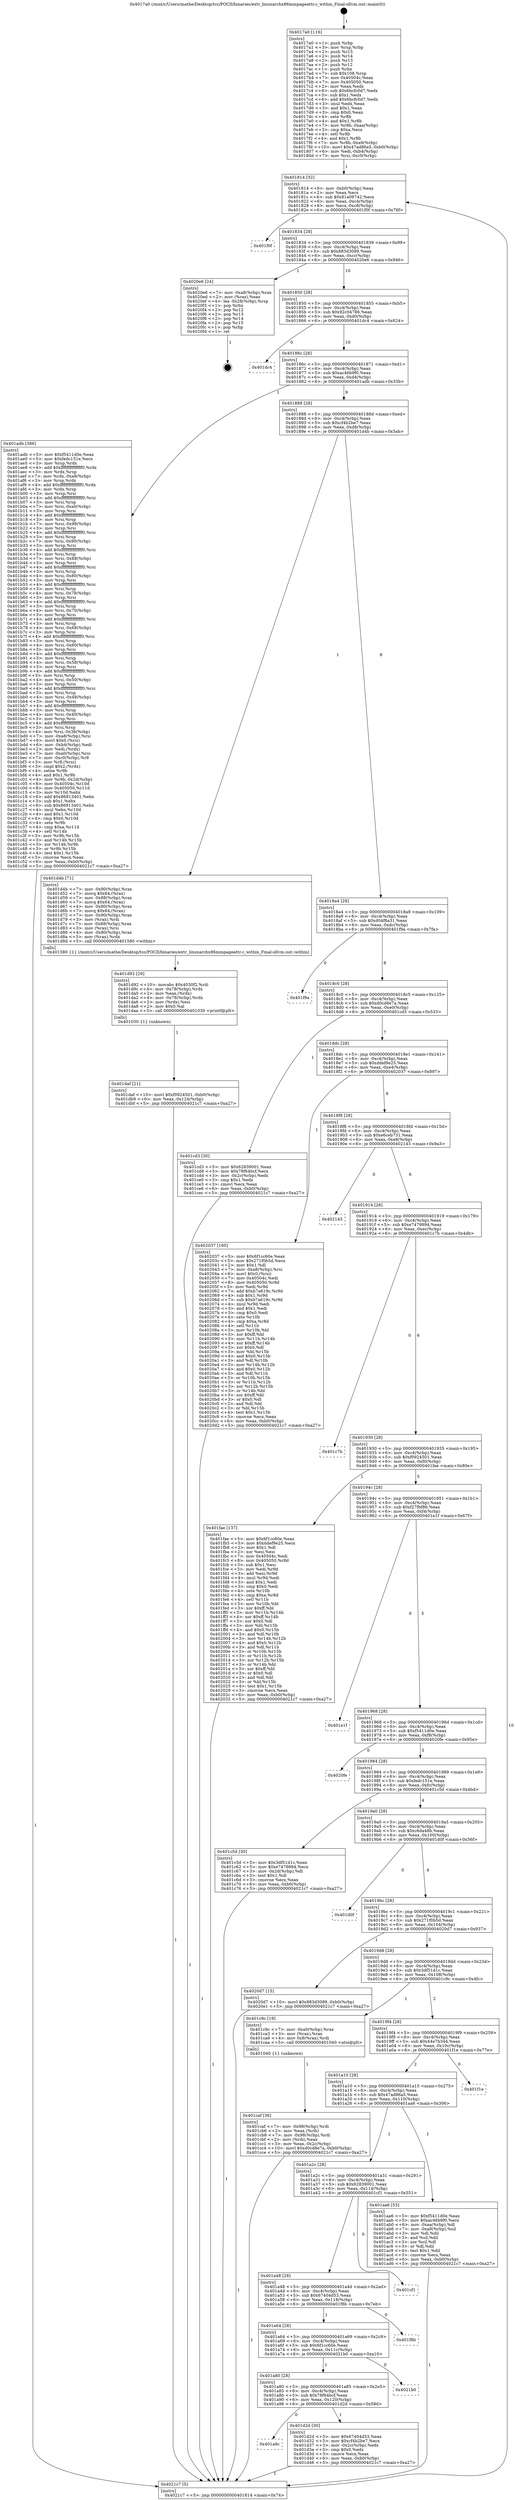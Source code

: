 digraph "0x4017a0" {
  label = "0x4017a0 (/mnt/c/Users/mathe/Desktop/tcc/POCII/binaries/extr_linuxarchx86mmpageattr.c_within_Final-ollvm.out::main(0))"
  labelloc = "t"
  node[shape=record]

  Entry [label="",width=0.3,height=0.3,shape=circle,fillcolor=black,style=filled]
  "0x401814" [label="{
     0x401814 [32]\l
     | [instrs]\l
     &nbsp;&nbsp;0x401814 \<+6\>: mov -0xb0(%rbp),%eax\l
     &nbsp;&nbsp;0x40181a \<+2\>: mov %eax,%ecx\l
     &nbsp;&nbsp;0x40181c \<+6\>: sub $0x81a09742,%ecx\l
     &nbsp;&nbsp;0x401822 \<+6\>: mov %eax,-0xc4(%rbp)\l
     &nbsp;&nbsp;0x401828 \<+6\>: mov %ecx,-0xc8(%rbp)\l
     &nbsp;&nbsp;0x40182e \<+6\>: je 0000000000401f0f \<main+0x76f\>\l
  }"]
  "0x401f0f" [label="{
     0x401f0f\l
  }", style=dashed]
  "0x401834" [label="{
     0x401834 [28]\l
     | [instrs]\l
     &nbsp;&nbsp;0x401834 \<+5\>: jmp 0000000000401839 \<main+0x99\>\l
     &nbsp;&nbsp;0x401839 \<+6\>: mov -0xc4(%rbp),%eax\l
     &nbsp;&nbsp;0x40183f \<+5\>: sub $0x883d3089,%eax\l
     &nbsp;&nbsp;0x401844 \<+6\>: mov %eax,-0xcc(%rbp)\l
     &nbsp;&nbsp;0x40184a \<+6\>: je 00000000004020e6 \<main+0x946\>\l
  }"]
  Exit [label="",width=0.3,height=0.3,shape=circle,fillcolor=black,style=filled,peripheries=2]
  "0x4020e6" [label="{
     0x4020e6 [24]\l
     | [instrs]\l
     &nbsp;&nbsp;0x4020e6 \<+7\>: mov -0xa8(%rbp),%rax\l
     &nbsp;&nbsp;0x4020ed \<+2\>: mov (%rax),%eax\l
     &nbsp;&nbsp;0x4020ef \<+4\>: lea -0x28(%rbp),%rsp\l
     &nbsp;&nbsp;0x4020f3 \<+1\>: pop %rbx\l
     &nbsp;&nbsp;0x4020f4 \<+2\>: pop %r12\l
     &nbsp;&nbsp;0x4020f6 \<+2\>: pop %r13\l
     &nbsp;&nbsp;0x4020f8 \<+2\>: pop %r14\l
     &nbsp;&nbsp;0x4020fa \<+2\>: pop %r15\l
     &nbsp;&nbsp;0x4020fc \<+1\>: pop %rbp\l
     &nbsp;&nbsp;0x4020fd \<+1\>: ret\l
  }"]
  "0x401850" [label="{
     0x401850 [28]\l
     | [instrs]\l
     &nbsp;&nbsp;0x401850 \<+5\>: jmp 0000000000401855 \<main+0xb5\>\l
     &nbsp;&nbsp;0x401855 \<+6\>: mov -0xc4(%rbp),%eax\l
     &nbsp;&nbsp;0x40185b \<+5\>: sub $0x92c04786,%eax\l
     &nbsp;&nbsp;0x401860 \<+6\>: mov %eax,-0xd0(%rbp)\l
     &nbsp;&nbsp;0x401866 \<+6\>: je 0000000000401dc4 \<main+0x624\>\l
  }"]
  "0x401daf" [label="{
     0x401daf [21]\l
     | [instrs]\l
     &nbsp;&nbsp;0x401daf \<+10\>: movl $0xf0924501,-0xb0(%rbp)\l
     &nbsp;&nbsp;0x401db9 \<+6\>: mov %eax,-0x124(%rbp)\l
     &nbsp;&nbsp;0x401dbf \<+5\>: jmp 00000000004021c7 \<main+0xa27\>\l
  }"]
  "0x401dc4" [label="{
     0x401dc4\l
  }", style=dashed]
  "0x40186c" [label="{
     0x40186c [28]\l
     | [instrs]\l
     &nbsp;&nbsp;0x40186c \<+5\>: jmp 0000000000401871 \<main+0xd1\>\l
     &nbsp;&nbsp;0x401871 \<+6\>: mov -0xc4(%rbp),%eax\l
     &nbsp;&nbsp;0x401877 \<+5\>: sub $0xac46b9f0,%eax\l
     &nbsp;&nbsp;0x40187c \<+6\>: mov %eax,-0xd4(%rbp)\l
     &nbsp;&nbsp;0x401882 \<+6\>: je 0000000000401adb \<main+0x33b\>\l
  }"]
  "0x401d92" [label="{
     0x401d92 [29]\l
     | [instrs]\l
     &nbsp;&nbsp;0x401d92 \<+10\>: movabs $0x4030f2,%rdi\l
     &nbsp;&nbsp;0x401d9c \<+4\>: mov -0x78(%rbp),%rdx\l
     &nbsp;&nbsp;0x401da0 \<+2\>: mov %eax,(%rdx)\l
     &nbsp;&nbsp;0x401da2 \<+4\>: mov -0x78(%rbp),%rdx\l
     &nbsp;&nbsp;0x401da6 \<+2\>: mov (%rdx),%esi\l
     &nbsp;&nbsp;0x401da8 \<+2\>: mov $0x0,%al\l
     &nbsp;&nbsp;0x401daa \<+5\>: call 0000000000401030 \<printf@plt\>\l
     | [calls]\l
     &nbsp;&nbsp;0x401030 \{1\} (unknown)\l
  }"]
  "0x401adb" [label="{
     0x401adb [386]\l
     | [instrs]\l
     &nbsp;&nbsp;0x401adb \<+5\>: mov $0xf5411d0e,%eax\l
     &nbsp;&nbsp;0x401ae0 \<+5\>: mov $0xfedc151e,%ecx\l
     &nbsp;&nbsp;0x401ae5 \<+3\>: mov %rsp,%rdx\l
     &nbsp;&nbsp;0x401ae8 \<+4\>: add $0xfffffffffffffff0,%rdx\l
     &nbsp;&nbsp;0x401aec \<+3\>: mov %rdx,%rsp\l
     &nbsp;&nbsp;0x401aef \<+7\>: mov %rdx,-0xa8(%rbp)\l
     &nbsp;&nbsp;0x401af6 \<+3\>: mov %rsp,%rdx\l
     &nbsp;&nbsp;0x401af9 \<+4\>: add $0xfffffffffffffff0,%rdx\l
     &nbsp;&nbsp;0x401afd \<+3\>: mov %rdx,%rsp\l
     &nbsp;&nbsp;0x401b00 \<+3\>: mov %rsp,%rsi\l
     &nbsp;&nbsp;0x401b03 \<+4\>: add $0xfffffffffffffff0,%rsi\l
     &nbsp;&nbsp;0x401b07 \<+3\>: mov %rsi,%rsp\l
     &nbsp;&nbsp;0x401b0a \<+7\>: mov %rsi,-0xa0(%rbp)\l
     &nbsp;&nbsp;0x401b11 \<+3\>: mov %rsp,%rsi\l
     &nbsp;&nbsp;0x401b14 \<+4\>: add $0xfffffffffffffff0,%rsi\l
     &nbsp;&nbsp;0x401b18 \<+3\>: mov %rsi,%rsp\l
     &nbsp;&nbsp;0x401b1b \<+7\>: mov %rsi,-0x98(%rbp)\l
     &nbsp;&nbsp;0x401b22 \<+3\>: mov %rsp,%rsi\l
     &nbsp;&nbsp;0x401b25 \<+4\>: add $0xfffffffffffffff0,%rsi\l
     &nbsp;&nbsp;0x401b29 \<+3\>: mov %rsi,%rsp\l
     &nbsp;&nbsp;0x401b2c \<+7\>: mov %rsi,-0x90(%rbp)\l
     &nbsp;&nbsp;0x401b33 \<+3\>: mov %rsp,%rsi\l
     &nbsp;&nbsp;0x401b36 \<+4\>: add $0xfffffffffffffff0,%rsi\l
     &nbsp;&nbsp;0x401b3a \<+3\>: mov %rsi,%rsp\l
     &nbsp;&nbsp;0x401b3d \<+7\>: mov %rsi,-0x88(%rbp)\l
     &nbsp;&nbsp;0x401b44 \<+3\>: mov %rsp,%rsi\l
     &nbsp;&nbsp;0x401b47 \<+4\>: add $0xfffffffffffffff0,%rsi\l
     &nbsp;&nbsp;0x401b4b \<+3\>: mov %rsi,%rsp\l
     &nbsp;&nbsp;0x401b4e \<+4\>: mov %rsi,-0x80(%rbp)\l
     &nbsp;&nbsp;0x401b52 \<+3\>: mov %rsp,%rsi\l
     &nbsp;&nbsp;0x401b55 \<+4\>: add $0xfffffffffffffff0,%rsi\l
     &nbsp;&nbsp;0x401b59 \<+3\>: mov %rsi,%rsp\l
     &nbsp;&nbsp;0x401b5c \<+4\>: mov %rsi,-0x78(%rbp)\l
     &nbsp;&nbsp;0x401b60 \<+3\>: mov %rsp,%rsi\l
     &nbsp;&nbsp;0x401b63 \<+4\>: add $0xfffffffffffffff0,%rsi\l
     &nbsp;&nbsp;0x401b67 \<+3\>: mov %rsi,%rsp\l
     &nbsp;&nbsp;0x401b6a \<+4\>: mov %rsi,-0x70(%rbp)\l
     &nbsp;&nbsp;0x401b6e \<+3\>: mov %rsp,%rsi\l
     &nbsp;&nbsp;0x401b71 \<+4\>: add $0xfffffffffffffff0,%rsi\l
     &nbsp;&nbsp;0x401b75 \<+3\>: mov %rsi,%rsp\l
     &nbsp;&nbsp;0x401b78 \<+4\>: mov %rsi,-0x68(%rbp)\l
     &nbsp;&nbsp;0x401b7c \<+3\>: mov %rsp,%rsi\l
     &nbsp;&nbsp;0x401b7f \<+4\>: add $0xfffffffffffffff0,%rsi\l
     &nbsp;&nbsp;0x401b83 \<+3\>: mov %rsi,%rsp\l
     &nbsp;&nbsp;0x401b86 \<+4\>: mov %rsi,-0x60(%rbp)\l
     &nbsp;&nbsp;0x401b8a \<+3\>: mov %rsp,%rsi\l
     &nbsp;&nbsp;0x401b8d \<+4\>: add $0xfffffffffffffff0,%rsi\l
     &nbsp;&nbsp;0x401b91 \<+3\>: mov %rsi,%rsp\l
     &nbsp;&nbsp;0x401b94 \<+4\>: mov %rsi,-0x58(%rbp)\l
     &nbsp;&nbsp;0x401b98 \<+3\>: mov %rsp,%rsi\l
     &nbsp;&nbsp;0x401b9b \<+4\>: add $0xfffffffffffffff0,%rsi\l
     &nbsp;&nbsp;0x401b9f \<+3\>: mov %rsi,%rsp\l
     &nbsp;&nbsp;0x401ba2 \<+4\>: mov %rsi,-0x50(%rbp)\l
     &nbsp;&nbsp;0x401ba6 \<+3\>: mov %rsp,%rsi\l
     &nbsp;&nbsp;0x401ba9 \<+4\>: add $0xfffffffffffffff0,%rsi\l
     &nbsp;&nbsp;0x401bad \<+3\>: mov %rsi,%rsp\l
     &nbsp;&nbsp;0x401bb0 \<+4\>: mov %rsi,-0x48(%rbp)\l
     &nbsp;&nbsp;0x401bb4 \<+3\>: mov %rsp,%rsi\l
     &nbsp;&nbsp;0x401bb7 \<+4\>: add $0xfffffffffffffff0,%rsi\l
     &nbsp;&nbsp;0x401bbb \<+3\>: mov %rsi,%rsp\l
     &nbsp;&nbsp;0x401bbe \<+4\>: mov %rsi,-0x40(%rbp)\l
     &nbsp;&nbsp;0x401bc2 \<+3\>: mov %rsp,%rsi\l
     &nbsp;&nbsp;0x401bc5 \<+4\>: add $0xfffffffffffffff0,%rsi\l
     &nbsp;&nbsp;0x401bc9 \<+3\>: mov %rsi,%rsp\l
     &nbsp;&nbsp;0x401bcc \<+4\>: mov %rsi,-0x38(%rbp)\l
     &nbsp;&nbsp;0x401bd0 \<+7\>: mov -0xa8(%rbp),%rsi\l
     &nbsp;&nbsp;0x401bd7 \<+6\>: movl $0x0,(%rsi)\l
     &nbsp;&nbsp;0x401bdd \<+6\>: mov -0xb4(%rbp),%edi\l
     &nbsp;&nbsp;0x401be3 \<+2\>: mov %edi,(%rdx)\l
     &nbsp;&nbsp;0x401be5 \<+7\>: mov -0xa0(%rbp),%rsi\l
     &nbsp;&nbsp;0x401bec \<+7\>: mov -0xc0(%rbp),%r8\l
     &nbsp;&nbsp;0x401bf3 \<+3\>: mov %r8,(%rsi)\l
     &nbsp;&nbsp;0x401bf6 \<+3\>: cmpl $0x2,(%rdx)\l
     &nbsp;&nbsp;0x401bf9 \<+4\>: setne %r9b\l
     &nbsp;&nbsp;0x401bfd \<+4\>: and $0x1,%r9b\l
     &nbsp;&nbsp;0x401c01 \<+4\>: mov %r9b,-0x2d(%rbp)\l
     &nbsp;&nbsp;0x401c05 \<+8\>: mov 0x40504c,%r10d\l
     &nbsp;&nbsp;0x401c0d \<+8\>: mov 0x405050,%r11d\l
     &nbsp;&nbsp;0x401c15 \<+3\>: mov %r10d,%ebx\l
     &nbsp;&nbsp;0x401c18 \<+6\>: add $0x86913401,%ebx\l
     &nbsp;&nbsp;0x401c1e \<+3\>: sub $0x1,%ebx\l
     &nbsp;&nbsp;0x401c21 \<+6\>: sub $0x86913401,%ebx\l
     &nbsp;&nbsp;0x401c27 \<+4\>: imul %ebx,%r10d\l
     &nbsp;&nbsp;0x401c2b \<+4\>: and $0x1,%r10d\l
     &nbsp;&nbsp;0x401c2f \<+4\>: cmp $0x0,%r10d\l
     &nbsp;&nbsp;0x401c33 \<+4\>: sete %r9b\l
     &nbsp;&nbsp;0x401c37 \<+4\>: cmp $0xa,%r11d\l
     &nbsp;&nbsp;0x401c3b \<+4\>: setl %r14b\l
     &nbsp;&nbsp;0x401c3f \<+3\>: mov %r9b,%r15b\l
     &nbsp;&nbsp;0x401c42 \<+3\>: and %r14b,%r15b\l
     &nbsp;&nbsp;0x401c45 \<+3\>: xor %r14b,%r9b\l
     &nbsp;&nbsp;0x401c48 \<+3\>: or %r9b,%r15b\l
     &nbsp;&nbsp;0x401c4b \<+4\>: test $0x1,%r15b\l
     &nbsp;&nbsp;0x401c4f \<+3\>: cmovne %ecx,%eax\l
     &nbsp;&nbsp;0x401c52 \<+6\>: mov %eax,-0xb0(%rbp)\l
     &nbsp;&nbsp;0x401c58 \<+5\>: jmp 00000000004021c7 \<main+0xa27\>\l
  }"]
  "0x401888" [label="{
     0x401888 [28]\l
     | [instrs]\l
     &nbsp;&nbsp;0x401888 \<+5\>: jmp 000000000040188d \<main+0xed\>\l
     &nbsp;&nbsp;0x40188d \<+6\>: mov -0xc4(%rbp),%eax\l
     &nbsp;&nbsp;0x401893 \<+5\>: sub $0xcf4b2be7,%eax\l
     &nbsp;&nbsp;0x401898 \<+6\>: mov %eax,-0xd8(%rbp)\l
     &nbsp;&nbsp;0x40189e \<+6\>: je 0000000000401d4b \<main+0x5ab\>\l
  }"]
  "0x401a9c" [label="{
     0x401a9c\l
  }", style=dashed]
  "0x401d4b" [label="{
     0x401d4b [71]\l
     | [instrs]\l
     &nbsp;&nbsp;0x401d4b \<+7\>: mov -0x90(%rbp),%rax\l
     &nbsp;&nbsp;0x401d52 \<+7\>: movq $0x64,(%rax)\l
     &nbsp;&nbsp;0x401d59 \<+7\>: mov -0x88(%rbp),%rax\l
     &nbsp;&nbsp;0x401d60 \<+7\>: movq $0x64,(%rax)\l
     &nbsp;&nbsp;0x401d67 \<+4\>: mov -0x80(%rbp),%rax\l
     &nbsp;&nbsp;0x401d6b \<+7\>: movq $0x64,(%rax)\l
     &nbsp;&nbsp;0x401d72 \<+7\>: mov -0x90(%rbp),%rax\l
     &nbsp;&nbsp;0x401d79 \<+3\>: mov (%rax),%rdi\l
     &nbsp;&nbsp;0x401d7c \<+7\>: mov -0x88(%rbp),%rax\l
     &nbsp;&nbsp;0x401d83 \<+3\>: mov (%rax),%rsi\l
     &nbsp;&nbsp;0x401d86 \<+4\>: mov -0x80(%rbp),%rax\l
     &nbsp;&nbsp;0x401d8a \<+3\>: mov (%rax),%rdx\l
     &nbsp;&nbsp;0x401d8d \<+5\>: call 0000000000401580 \<within\>\l
     | [calls]\l
     &nbsp;&nbsp;0x401580 \{1\} (/mnt/c/Users/mathe/Desktop/tcc/POCII/binaries/extr_linuxarchx86mmpageattr.c_within_Final-ollvm.out::within)\l
  }"]
  "0x4018a4" [label="{
     0x4018a4 [28]\l
     | [instrs]\l
     &nbsp;&nbsp;0x4018a4 \<+5\>: jmp 00000000004018a9 \<main+0x109\>\l
     &nbsp;&nbsp;0x4018a9 \<+6\>: mov -0xc4(%rbp),%eax\l
     &nbsp;&nbsp;0x4018af \<+5\>: sub $0xd04f8a31,%eax\l
     &nbsp;&nbsp;0x4018b4 \<+6\>: mov %eax,-0xdc(%rbp)\l
     &nbsp;&nbsp;0x4018ba \<+6\>: je 0000000000401f9a \<main+0x7fa\>\l
  }"]
  "0x401d2d" [label="{
     0x401d2d [30]\l
     | [instrs]\l
     &nbsp;&nbsp;0x401d2d \<+5\>: mov $0x67404d53,%eax\l
     &nbsp;&nbsp;0x401d32 \<+5\>: mov $0xcf4b2be7,%ecx\l
     &nbsp;&nbsp;0x401d37 \<+3\>: mov -0x2c(%rbp),%edx\l
     &nbsp;&nbsp;0x401d3a \<+3\>: cmp $0x0,%edx\l
     &nbsp;&nbsp;0x401d3d \<+3\>: cmove %ecx,%eax\l
     &nbsp;&nbsp;0x401d40 \<+6\>: mov %eax,-0xb0(%rbp)\l
     &nbsp;&nbsp;0x401d46 \<+5\>: jmp 00000000004021c7 \<main+0xa27\>\l
  }"]
  "0x401f9a" [label="{
     0x401f9a\l
  }", style=dashed]
  "0x4018c0" [label="{
     0x4018c0 [28]\l
     | [instrs]\l
     &nbsp;&nbsp;0x4018c0 \<+5\>: jmp 00000000004018c5 \<main+0x125\>\l
     &nbsp;&nbsp;0x4018c5 \<+6\>: mov -0xc4(%rbp),%eax\l
     &nbsp;&nbsp;0x4018cb \<+5\>: sub $0xd0cd8e7a,%eax\l
     &nbsp;&nbsp;0x4018d0 \<+6\>: mov %eax,-0xe0(%rbp)\l
     &nbsp;&nbsp;0x4018d6 \<+6\>: je 0000000000401cd3 \<main+0x533\>\l
  }"]
  "0x401a80" [label="{
     0x401a80 [28]\l
     | [instrs]\l
     &nbsp;&nbsp;0x401a80 \<+5\>: jmp 0000000000401a85 \<main+0x2e5\>\l
     &nbsp;&nbsp;0x401a85 \<+6\>: mov -0xc4(%rbp),%eax\l
     &nbsp;&nbsp;0x401a8b \<+5\>: sub $0x78f64bcf,%eax\l
     &nbsp;&nbsp;0x401a90 \<+6\>: mov %eax,-0x120(%rbp)\l
     &nbsp;&nbsp;0x401a96 \<+6\>: je 0000000000401d2d \<main+0x58d\>\l
  }"]
  "0x401cd3" [label="{
     0x401cd3 [30]\l
     | [instrs]\l
     &nbsp;&nbsp;0x401cd3 \<+5\>: mov $0x62839001,%eax\l
     &nbsp;&nbsp;0x401cd8 \<+5\>: mov $0x78f64bcf,%ecx\l
     &nbsp;&nbsp;0x401cdd \<+3\>: mov -0x2c(%rbp),%edx\l
     &nbsp;&nbsp;0x401ce0 \<+3\>: cmp $0x1,%edx\l
     &nbsp;&nbsp;0x401ce3 \<+3\>: cmovl %ecx,%eax\l
     &nbsp;&nbsp;0x401ce6 \<+6\>: mov %eax,-0xb0(%rbp)\l
     &nbsp;&nbsp;0x401cec \<+5\>: jmp 00000000004021c7 \<main+0xa27\>\l
  }"]
  "0x4018dc" [label="{
     0x4018dc [28]\l
     | [instrs]\l
     &nbsp;&nbsp;0x4018dc \<+5\>: jmp 00000000004018e1 \<main+0x141\>\l
     &nbsp;&nbsp;0x4018e1 \<+6\>: mov -0xc4(%rbp),%eax\l
     &nbsp;&nbsp;0x4018e7 \<+5\>: sub $0xddef9e25,%eax\l
     &nbsp;&nbsp;0x4018ec \<+6\>: mov %eax,-0xe4(%rbp)\l
     &nbsp;&nbsp;0x4018f2 \<+6\>: je 0000000000402037 \<main+0x897\>\l
  }"]
  "0x4021b0" [label="{
     0x4021b0\l
  }", style=dashed]
  "0x402037" [label="{
     0x402037 [160]\l
     | [instrs]\l
     &nbsp;&nbsp;0x402037 \<+5\>: mov $0x6f1cc60e,%eax\l
     &nbsp;&nbsp;0x40203c \<+5\>: mov $0x271f0b5d,%ecx\l
     &nbsp;&nbsp;0x402041 \<+2\>: mov $0x1,%dl\l
     &nbsp;&nbsp;0x402043 \<+7\>: mov -0xa8(%rbp),%rsi\l
     &nbsp;&nbsp;0x40204a \<+6\>: movl $0x0,(%rsi)\l
     &nbsp;&nbsp;0x402050 \<+7\>: mov 0x40504c,%edi\l
     &nbsp;&nbsp;0x402057 \<+8\>: mov 0x405050,%r8d\l
     &nbsp;&nbsp;0x40205f \<+3\>: mov %edi,%r9d\l
     &nbsp;&nbsp;0x402062 \<+7\>: add $0xb7a619c,%r9d\l
     &nbsp;&nbsp;0x402069 \<+4\>: sub $0x1,%r9d\l
     &nbsp;&nbsp;0x40206d \<+7\>: sub $0xb7a619c,%r9d\l
     &nbsp;&nbsp;0x402074 \<+4\>: imul %r9d,%edi\l
     &nbsp;&nbsp;0x402078 \<+3\>: and $0x1,%edi\l
     &nbsp;&nbsp;0x40207b \<+3\>: cmp $0x0,%edi\l
     &nbsp;&nbsp;0x40207e \<+4\>: sete %r10b\l
     &nbsp;&nbsp;0x402082 \<+4\>: cmp $0xa,%r8d\l
     &nbsp;&nbsp;0x402086 \<+4\>: setl %r11b\l
     &nbsp;&nbsp;0x40208a \<+3\>: mov %r10b,%bl\l
     &nbsp;&nbsp;0x40208d \<+3\>: xor $0xff,%bl\l
     &nbsp;&nbsp;0x402090 \<+3\>: mov %r11b,%r14b\l
     &nbsp;&nbsp;0x402093 \<+4\>: xor $0xff,%r14b\l
     &nbsp;&nbsp;0x402097 \<+3\>: xor $0x0,%dl\l
     &nbsp;&nbsp;0x40209a \<+3\>: mov %bl,%r15b\l
     &nbsp;&nbsp;0x40209d \<+4\>: and $0x0,%r15b\l
     &nbsp;&nbsp;0x4020a1 \<+3\>: and %dl,%r10b\l
     &nbsp;&nbsp;0x4020a4 \<+3\>: mov %r14b,%r12b\l
     &nbsp;&nbsp;0x4020a7 \<+4\>: and $0x0,%r12b\l
     &nbsp;&nbsp;0x4020ab \<+3\>: and %dl,%r11b\l
     &nbsp;&nbsp;0x4020ae \<+3\>: or %r10b,%r15b\l
     &nbsp;&nbsp;0x4020b1 \<+3\>: or %r11b,%r12b\l
     &nbsp;&nbsp;0x4020b4 \<+3\>: xor %r12b,%r15b\l
     &nbsp;&nbsp;0x4020b7 \<+3\>: or %r14b,%bl\l
     &nbsp;&nbsp;0x4020ba \<+3\>: xor $0xff,%bl\l
     &nbsp;&nbsp;0x4020bd \<+3\>: or $0x0,%dl\l
     &nbsp;&nbsp;0x4020c0 \<+2\>: and %dl,%bl\l
     &nbsp;&nbsp;0x4020c2 \<+3\>: or %bl,%r15b\l
     &nbsp;&nbsp;0x4020c5 \<+4\>: test $0x1,%r15b\l
     &nbsp;&nbsp;0x4020c9 \<+3\>: cmovne %ecx,%eax\l
     &nbsp;&nbsp;0x4020cc \<+6\>: mov %eax,-0xb0(%rbp)\l
     &nbsp;&nbsp;0x4020d2 \<+5\>: jmp 00000000004021c7 \<main+0xa27\>\l
  }"]
  "0x4018f8" [label="{
     0x4018f8 [28]\l
     | [instrs]\l
     &nbsp;&nbsp;0x4018f8 \<+5\>: jmp 00000000004018fd \<main+0x15d\>\l
     &nbsp;&nbsp;0x4018fd \<+6\>: mov -0xc4(%rbp),%eax\l
     &nbsp;&nbsp;0x401903 \<+5\>: sub $0xe6ceb731,%eax\l
     &nbsp;&nbsp;0x401908 \<+6\>: mov %eax,-0xe8(%rbp)\l
     &nbsp;&nbsp;0x40190e \<+6\>: je 0000000000402143 \<main+0x9a3\>\l
  }"]
  "0x401a64" [label="{
     0x401a64 [28]\l
     | [instrs]\l
     &nbsp;&nbsp;0x401a64 \<+5\>: jmp 0000000000401a69 \<main+0x2c9\>\l
     &nbsp;&nbsp;0x401a69 \<+6\>: mov -0xc4(%rbp),%eax\l
     &nbsp;&nbsp;0x401a6f \<+5\>: sub $0x6f1cc60e,%eax\l
     &nbsp;&nbsp;0x401a74 \<+6\>: mov %eax,-0x11c(%rbp)\l
     &nbsp;&nbsp;0x401a7a \<+6\>: je 00000000004021b0 \<main+0xa10\>\l
  }"]
  "0x402143" [label="{
     0x402143\l
  }", style=dashed]
  "0x401914" [label="{
     0x401914 [28]\l
     | [instrs]\l
     &nbsp;&nbsp;0x401914 \<+5\>: jmp 0000000000401919 \<main+0x179\>\l
     &nbsp;&nbsp;0x401919 \<+6\>: mov -0xc4(%rbp),%eax\l
     &nbsp;&nbsp;0x40191f \<+5\>: sub $0xe7479894,%eax\l
     &nbsp;&nbsp;0x401924 \<+6\>: mov %eax,-0xec(%rbp)\l
     &nbsp;&nbsp;0x40192a \<+6\>: je 0000000000401c7b \<main+0x4db\>\l
  }"]
  "0x401f8b" [label="{
     0x401f8b\l
  }", style=dashed]
  "0x401c7b" [label="{
     0x401c7b\l
  }", style=dashed]
  "0x401930" [label="{
     0x401930 [28]\l
     | [instrs]\l
     &nbsp;&nbsp;0x401930 \<+5\>: jmp 0000000000401935 \<main+0x195\>\l
     &nbsp;&nbsp;0x401935 \<+6\>: mov -0xc4(%rbp),%eax\l
     &nbsp;&nbsp;0x40193b \<+5\>: sub $0xf0924501,%eax\l
     &nbsp;&nbsp;0x401940 \<+6\>: mov %eax,-0xf0(%rbp)\l
     &nbsp;&nbsp;0x401946 \<+6\>: je 0000000000401fae \<main+0x80e\>\l
  }"]
  "0x401a48" [label="{
     0x401a48 [28]\l
     | [instrs]\l
     &nbsp;&nbsp;0x401a48 \<+5\>: jmp 0000000000401a4d \<main+0x2ad\>\l
     &nbsp;&nbsp;0x401a4d \<+6\>: mov -0xc4(%rbp),%eax\l
     &nbsp;&nbsp;0x401a53 \<+5\>: sub $0x67404d53,%eax\l
     &nbsp;&nbsp;0x401a58 \<+6\>: mov %eax,-0x118(%rbp)\l
     &nbsp;&nbsp;0x401a5e \<+6\>: je 0000000000401f8b \<main+0x7eb\>\l
  }"]
  "0x401fae" [label="{
     0x401fae [137]\l
     | [instrs]\l
     &nbsp;&nbsp;0x401fae \<+5\>: mov $0x6f1cc60e,%eax\l
     &nbsp;&nbsp;0x401fb3 \<+5\>: mov $0xddef9e25,%ecx\l
     &nbsp;&nbsp;0x401fb8 \<+2\>: mov $0x1,%dl\l
     &nbsp;&nbsp;0x401fba \<+2\>: xor %esi,%esi\l
     &nbsp;&nbsp;0x401fbc \<+7\>: mov 0x40504c,%edi\l
     &nbsp;&nbsp;0x401fc3 \<+8\>: mov 0x405050,%r8d\l
     &nbsp;&nbsp;0x401fcb \<+3\>: sub $0x1,%esi\l
     &nbsp;&nbsp;0x401fce \<+3\>: mov %edi,%r9d\l
     &nbsp;&nbsp;0x401fd1 \<+3\>: add %esi,%r9d\l
     &nbsp;&nbsp;0x401fd4 \<+4\>: imul %r9d,%edi\l
     &nbsp;&nbsp;0x401fd8 \<+3\>: and $0x1,%edi\l
     &nbsp;&nbsp;0x401fdb \<+3\>: cmp $0x0,%edi\l
     &nbsp;&nbsp;0x401fde \<+4\>: sete %r10b\l
     &nbsp;&nbsp;0x401fe2 \<+4\>: cmp $0xa,%r8d\l
     &nbsp;&nbsp;0x401fe6 \<+4\>: setl %r11b\l
     &nbsp;&nbsp;0x401fea \<+3\>: mov %r10b,%bl\l
     &nbsp;&nbsp;0x401fed \<+3\>: xor $0xff,%bl\l
     &nbsp;&nbsp;0x401ff0 \<+3\>: mov %r11b,%r14b\l
     &nbsp;&nbsp;0x401ff3 \<+4\>: xor $0xff,%r14b\l
     &nbsp;&nbsp;0x401ff7 \<+3\>: xor $0x0,%dl\l
     &nbsp;&nbsp;0x401ffa \<+3\>: mov %bl,%r15b\l
     &nbsp;&nbsp;0x401ffd \<+4\>: and $0x0,%r15b\l
     &nbsp;&nbsp;0x402001 \<+3\>: and %dl,%r10b\l
     &nbsp;&nbsp;0x402004 \<+3\>: mov %r14b,%r12b\l
     &nbsp;&nbsp;0x402007 \<+4\>: and $0x0,%r12b\l
     &nbsp;&nbsp;0x40200b \<+3\>: and %dl,%r11b\l
     &nbsp;&nbsp;0x40200e \<+3\>: or %r10b,%r15b\l
     &nbsp;&nbsp;0x402011 \<+3\>: or %r11b,%r12b\l
     &nbsp;&nbsp;0x402014 \<+3\>: xor %r12b,%r15b\l
     &nbsp;&nbsp;0x402017 \<+3\>: or %r14b,%bl\l
     &nbsp;&nbsp;0x40201a \<+3\>: xor $0xff,%bl\l
     &nbsp;&nbsp;0x40201d \<+3\>: or $0x0,%dl\l
     &nbsp;&nbsp;0x402020 \<+2\>: and %dl,%bl\l
     &nbsp;&nbsp;0x402022 \<+3\>: or %bl,%r15b\l
     &nbsp;&nbsp;0x402025 \<+4\>: test $0x1,%r15b\l
     &nbsp;&nbsp;0x402029 \<+3\>: cmovne %ecx,%eax\l
     &nbsp;&nbsp;0x40202c \<+6\>: mov %eax,-0xb0(%rbp)\l
     &nbsp;&nbsp;0x402032 \<+5\>: jmp 00000000004021c7 \<main+0xa27\>\l
  }"]
  "0x40194c" [label="{
     0x40194c [28]\l
     | [instrs]\l
     &nbsp;&nbsp;0x40194c \<+5\>: jmp 0000000000401951 \<main+0x1b1\>\l
     &nbsp;&nbsp;0x401951 \<+6\>: mov -0xc4(%rbp),%eax\l
     &nbsp;&nbsp;0x401957 \<+5\>: sub $0xf27fbf86,%eax\l
     &nbsp;&nbsp;0x40195c \<+6\>: mov %eax,-0xf4(%rbp)\l
     &nbsp;&nbsp;0x401962 \<+6\>: je 0000000000401e1f \<main+0x67f\>\l
  }"]
  "0x401cf1" [label="{
     0x401cf1\l
  }", style=dashed]
  "0x401e1f" [label="{
     0x401e1f\l
  }", style=dashed]
  "0x401968" [label="{
     0x401968 [28]\l
     | [instrs]\l
     &nbsp;&nbsp;0x401968 \<+5\>: jmp 000000000040196d \<main+0x1cd\>\l
     &nbsp;&nbsp;0x40196d \<+6\>: mov -0xc4(%rbp),%eax\l
     &nbsp;&nbsp;0x401973 \<+5\>: sub $0xf5411d0e,%eax\l
     &nbsp;&nbsp;0x401978 \<+6\>: mov %eax,-0xf8(%rbp)\l
     &nbsp;&nbsp;0x40197e \<+6\>: je 00000000004020fe \<main+0x95e\>\l
  }"]
  "0x401caf" [label="{
     0x401caf [36]\l
     | [instrs]\l
     &nbsp;&nbsp;0x401caf \<+7\>: mov -0x98(%rbp),%rdi\l
     &nbsp;&nbsp;0x401cb6 \<+2\>: mov %eax,(%rdi)\l
     &nbsp;&nbsp;0x401cb8 \<+7\>: mov -0x98(%rbp),%rdi\l
     &nbsp;&nbsp;0x401cbf \<+2\>: mov (%rdi),%eax\l
     &nbsp;&nbsp;0x401cc1 \<+3\>: mov %eax,-0x2c(%rbp)\l
     &nbsp;&nbsp;0x401cc4 \<+10\>: movl $0xd0cd8e7a,-0xb0(%rbp)\l
     &nbsp;&nbsp;0x401cce \<+5\>: jmp 00000000004021c7 \<main+0xa27\>\l
  }"]
  "0x4020fe" [label="{
     0x4020fe\l
  }", style=dashed]
  "0x401984" [label="{
     0x401984 [28]\l
     | [instrs]\l
     &nbsp;&nbsp;0x401984 \<+5\>: jmp 0000000000401989 \<main+0x1e9\>\l
     &nbsp;&nbsp;0x401989 \<+6\>: mov -0xc4(%rbp),%eax\l
     &nbsp;&nbsp;0x40198f \<+5\>: sub $0xfedc151e,%eax\l
     &nbsp;&nbsp;0x401994 \<+6\>: mov %eax,-0xfc(%rbp)\l
     &nbsp;&nbsp;0x40199a \<+6\>: je 0000000000401c5d \<main+0x4bd\>\l
  }"]
  "0x4017a0" [label="{
     0x4017a0 [116]\l
     | [instrs]\l
     &nbsp;&nbsp;0x4017a0 \<+1\>: push %rbp\l
     &nbsp;&nbsp;0x4017a1 \<+3\>: mov %rsp,%rbp\l
     &nbsp;&nbsp;0x4017a4 \<+2\>: push %r15\l
     &nbsp;&nbsp;0x4017a6 \<+2\>: push %r14\l
     &nbsp;&nbsp;0x4017a8 \<+2\>: push %r13\l
     &nbsp;&nbsp;0x4017aa \<+2\>: push %r12\l
     &nbsp;&nbsp;0x4017ac \<+1\>: push %rbx\l
     &nbsp;&nbsp;0x4017ad \<+7\>: sub $0x108,%rsp\l
     &nbsp;&nbsp;0x4017b4 \<+7\>: mov 0x40504c,%eax\l
     &nbsp;&nbsp;0x4017bb \<+7\>: mov 0x405050,%ecx\l
     &nbsp;&nbsp;0x4017c2 \<+2\>: mov %eax,%edx\l
     &nbsp;&nbsp;0x4017c4 \<+6\>: sub $0x6bcfc0d7,%edx\l
     &nbsp;&nbsp;0x4017ca \<+3\>: sub $0x1,%edx\l
     &nbsp;&nbsp;0x4017cd \<+6\>: add $0x6bcfc0d7,%edx\l
     &nbsp;&nbsp;0x4017d3 \<+3\>: imul %edx,%eax\l
     &nbsp;&nbsp;0x4017d6 \<+3\>: and $0x1,%eax\l
     &nbsp;&nbsp;0x4017d9 \<+3\>: cmp $0x0,%eax\l
     &nbsp;&nbsp;0x4017dc \<+4\>: sete %r8b\l
     &nbsp;&nbsp;0x4017e0 \<+4\>: and $0x1,%r8b\l
     &nbsp;&nbsp;0x4017e4 \<+7\>: mov %r8b,-0xaa(%rbp)\l
     &nbsp;&nbsp;0x4017eb \<+3\>: cmp $0xa,%ecx\l
     &nbsp;&nbsp;0x4017ee \<+4\>: setl %r8b\l
     &nbsp;&nbsp;0x4017f2 \<+4\>: and $0x1,%r8b\l
     &nbsp;&nbsp;0x4017f6 \<+7\>: mov %r8b,-0xa9(%rbp)\l
     &nbsp;&nbsp;0x4017fd \<+10\>: movl $0x47ad86a5,-0xb0(%rbp)\l
     &nbsp;&nbsp;0x401807 \<+6\>: mov %edi,-0xb4(%rbp)\l
     &nbsp;&nbsp;0x40180d \<+7\>: mov %rsi,-0xc0(%rbp)\l
  }"]
  "0x401c5d" [label="{
     0x401c5d [30]\l
     | [instrs]\l
     &nbsp;&nbsp;0x401c5d \<+5\>: mov $0x3df51d1c,%eax\l
     &nbsp;&nbsp;0x401c62 \<+5\>: mov $0xe7479894,%ecx\l
     &nbsp;&nbsp;0x401c67 \<+3\>: mov -0x2d(%rbp),%dl\l
     &nbsp;&nbsp;0x401c6a \<+3\>: test $0x1,%dl\l
     &nbsp;&nbsp;0x401c6d \<+3\>: cmovne %ecx,%eax\l
     &nbsp;&nbsp;0x401c70 \<+6\>: mov %eax,-0xb0(%rbp)\l
     &nbsp;&nbsp;0x401c76 \<+5\>: jmp 00000000004021c7 \<main+0xa27\>\l
  }"]
  "0x4019a0" [label="{
     0x4019a0 [28]\l
     | [instrs]\l
     &nbsp;&nbsp;0x4019a0 \<+5\>: jmp 00000000004019a5 \<main+0x205\>\l
     &nbsp;&nbsp;0x4019a5 \<+6\>: mov -0xc4(%rbp),%eax\l
     &nbsp;&nbsp;0x4019ab \<+5\>: sub $0xc6da48b,%eax\l
     &nbsp;&nbsp;0x4019b0 \<+6\>: mov %eax,-0x100(%rbp)\l
     &nbsp;&nbsp;0x4019b6 \<+6\>: je 0000000000401d0f \<main+0x56f\>\l
  }"]
  "0x4021c7" [label="{
     0x4021c7 [5]\l
     | [instrs]\l
     &nbsp;&nbsp;0x4021c7 \<+5\>: jmp 0000000000401814 \<main+0x74\>\l
  }"]
  "0x401d0f" [label="{
     0x401d0f\l
  }", style=dashed]
  "0x4019bc" [label="{
     0x4019bc [28]\l
     | [instrs]\l
     &nbsp;&nbsp;0x4019bc \<+5\>: jmp 00000000004019c1 \<main+0x221\>\l
     &nbsp;&nbsp;0x4019c1 \<+6\>: mov -0xc4(%rbp),%eax\l
     &nbsp;&nbsp;0x4019c7 \<+5\>: sub $0x271f0b5d,%eax\l
     &nbsp;&nbsp;0x4019cc \<+6\>: mov %eax,-0x104(%rbp)\l
     &nbsp;&nbsp;0x4019d2 \<+6\>: je 00000000004020d7 \<main+0x937\>\l
  }"]
  "0x401a2c" [label="{
     0x401a2c [28]\l
     | [instrs]\l
     &nbsp;&nbsp;0x401a2c \<+5\>: jmp 0000000000401a31 \<main+0x291\>\l
     &nbsp;&nbsp;0x401a31 \<+6\>: mov -0xc4(%rbp),%eax\l
     &nbsp;&nbsp;0x401a37 \<+5\>: sub $0x62839001,%eax\l
     &nbsp;&nbsp;0x401a3c \<+6\>: mov %eax,-0x114(%rbp)\l
     &nbsp;&nbsp;0x401a42 \<+6\>: je 0000000000401cf1 \<main+0x551\>\l
  }"]
  "0x4020d7" [label="{
     0x4020d7 [15]\l
     | [instrs]\l
     &nbsp;&nbsp;0x4020d7 \<+10\>: movl $0x883d3089,-0xb0(%rbp)\l
     &nbsp;&nbsp;0x4020e1 \<+5\>: jmp 00000000004021c7 \<main+0xa27\>\l
  }"]
  "0x4019d8" [label="{
     0x4019d8 [28]\l
     | [instrs]\l
     &nbsp;&nbsp;0x4019d8 \<+5\>: jmp 00000000004019dd \<main+0x23d\>\l
     &nbsp;&nbsp;0x4019dd \<+6\>: mov -0xc4(%rbp),%eax\l
     &nbsp;&nbsp;0x4019e3 \<+5\>: sub $0x3df51d1c,%eax\l
     &nbsp;&nbsp;0x4019e8 \<+6\>: mov %eax,-0x108(%rbp)\l
     &nbsp;&nbsp;0x4019ee \<+6\>: je 0000000000401c9c \<main+0x4fc\>\l
  }"]
  "0x401aa6" [label="{
     0x401aa6 [53]\l
     | [instrs]\l
     &nbsp;&nbsp;0x401aa6 \<+5\>: mov $0xf5411d0e,%eax\l
     &nbsp;&nbsp;0x401aab \<+5\>: mov $0xac46b9f0,%ecx\l
     &nbsp;&nbsp;0x401ab0 \<+6\>: mov -0xaa(%rbp),%dl\l
     &nbsp;&nbsp;0x401ab6 \<+7\>: mov -0xa9(%rbp),%sil\l
     &nbsp;&nbsp;0x401abd \<+3\>: mov %dl,%dil\l
     &nbsp;&nbsp;0x401ac0 \<+3\>: and %sil,%dil\l
     &nbsp;&nbsp;0x401ac3 \<+3\>: xor %sil,%dl\l
     &nbsp;&nbsp;0x401ac6 \<+3\>: or %dl,%dil\l
     &nbsp;&nbsp;0x401ac9 \<+4\>: test $0x1,%dil\l
     &nbsp;&nbsp;0x401acd \<+3\>: cmovne %ecx,%eax\l
     &nbsp;&nbsp;0x401ad0 \<+6\>: mov %eax,-0xb0(%rbp)\l
     &nbsp;&nbsp;0x401ad6 \<+5\>: jmp 00000000004021c7 \<main+0xa27\>\l
  }"]
  "0x401c9c" [label="{
     0x401c9c [19]\l
     | [instrs]\l
     &nbsp;&nbsp;0x401c9c \<+7\>: mov -0xa0(%rbp),%rax\l
     &nbsp;&nbsp;0x401ca3 \<+3\>: mov (%rax),%rax\l
     &nbsp;&nbsp;0x401ca6 \<+4\>: mov 0x8(%rax),%rdi\l
     &nbsp;&nbsp;0x401caa \<+5\>: call 0000000000401040 \<atoi@plt\>\l
     | [calls]\l
     &nbsp;&nbsp;0x401040 \{1\} (unknown)\l
  }"]
  "0x4019f4" [label="{
     0x4019f4 [28]\l
     | [instrs]\l
     &nbsp;&nbsp;0x4019f4 \<+5\>: jmp 00000000004019f9 \<main+0x259\>\l
     &nbsp;&nbsp;0x4019f9 \<+6\>: mov -0xc4(%rbp),%eax\l
     &nbsp;&nbsp;0x4019ff \<+5\>: sub $0x44e7b344,%eax\l
     &nbsp;&nbsp;0x401a04 \<+6\>: mov %eax,-0x10c(%rbp)\l
     &nbsp;&nbsp;0x401a0a \<+6\>: je 0000000000401f1e \<main+0x77e\>\l
  }"]
  "0x401a10" [label="{
     0x401a10 [28]\l
     | [instrs]\l
     &nbsp;&nbsp;0x401a10 \<+5\>: jmp 0000000000401a15 \<main+0x275\>\l
     &nbsp;&nbsp;0x401a15 \<+6\>: mov -0xc4(%rbp),%eax\l
     &nbsp;&nbsp;0x401a1b \<+5\>: sub $0x47ad86a5,%eax\l
     &nbsp;&nbsp;0x401a20 \<+6\>: mov %eax,-0x110(%rbp)\l
     &nbsp;&nbsp;0x401a26 \<+6\>: je 0000000000401aa6 \<main+0x306\>\l
  }"]
  "0x401f1e" [label="{
     0x401f1e\l
  }", style=dashed]
  Entry -> "0x4017a0" [label=" 1"]
  "0x401814" -> "0x401f0f" [label=" 0"]
  "0x401814" -> "0x401834" [label=" 11"]
  "0x4020e6" -> Exit [label=" 1"]
  "0x401834" -> "0x4020e6" [label=" 1"]
  "0x401834" -> "0x401850" [label=" 10"]
  "0x4020d7" -> "0x4021c7" [label=" 1"]
  "0x401850" -> "0x401dc4" [label=" 0"]
  "0x401850" -> "0x40186c" [label=" 10"]
  "0x402037" -> "0x4021c7" [label=" 1"]
  "0x40186c" -> "0x401adb" [label=" 1"]
  "0x40186c" -> "0x401888" [label=" 9"]
  "0x401fae" -> "0x4021c7" [label=" 1"]
  "0x401888" -> "0x401d4b" [label=" 1"]
  "0x401888" -> "0x4018a4" [label=" 8"]
  "0x401daf" -> "0x4021c7" [label=" 1"]
  "0x4018a4" -> "0x401f9a" [label=" 0"]
  "0x4018a4" -> "0x4018c0" [label=" 8"]
  "0x401d92" -> "0x401daf" [label=" 1"]
  "0x4018c0" -> "0x401cd3" [label=" 1"]
  "0x4018c0" -> "0x4018dc" [label=" 7"]
  "0x401d2d" -> "0x4021c7" [label=" 1"]
  "0x4018dc" -> "0x402037" [label=" 1"]
  "0x4018dc" -> "0x4018f8" [label=" 6"]
  "0x401a80" -> "0x401a9c" [label=" 0"]
  "0x4018f8" -> "0x402143" [label=" 0"]
  "0x4018f8" -> "0x401914" [label=" 6"]
  "0x401d4b" -> "0x401d92" [label=" 1"]
  "0x401914" -> "0x401c7b" [label=" 0"]
  "0x401914" -> "0x401930" [label=" 6"]
  "0x401a64" -> "0x401a80" [label=" 1"]
  "0x401930" -> "0x401fae" [label=" 1"]
  "0x401930" -> "0x40194c" [label=" 5"]
  "0x401a80" -> "0x401d2d" [label=" 1"]
  "0x40194c" -> "0x401e1f" [label=" 0"]
  "0x40194c" -> "0x401968" [label=" 5"]
  "0x401a48" -> "0x401a64" [label=" 1"]
  "0x401968" -> "0x4020fe" [label=" 0"]
  "0x401968" -> "0x401984" [label=" 5"]
  "0x401a64" -> "0x4021b0" [label=" 0"]
  "0x401984" -> "0x401c5d" [label=" 1"]
  "0x401984" -> "0x4019a0" [label=" 4"]
  "0x401a2c" -> "0x401cf1" [label=" 0"]
  "0x4019a0" -> "0x401d0f" [label=" 0"]
  "0x4019a0" -> "0x4019bc" [label=" 4"]
  "0x401a48" -> "0x401f8b" [label=" 0"]
  "0x4019bc" -> "0x4020d7" [label=" 1"]
  "0x4019bc" -> "0x4019d8" [label=" 3"]
  "0x401cd3" -> "0x4021c7" [label=" 1"]
  "0x4019d8" -> "0x401c9c" [label=" 1"]
  "0x4019d8" -> "0x4019f4" [label=" 2"]
  "0x401caf" -> "0x4021c7" [label=" 1"]
  "0x4019f4" -> "0x401f1e" [label=" 0"]
  "0x4019f4" -> "0x401a10" [label=" 2"]
  "0x401c9c" -> "0x401caf" [label=" 1"]
  "0x401a10" -> "0x401aa6" [label=" 1"]
  "0x401a10" -> "0x401a2c" [label=" 1"]
  "0x401aa6" -> "0x4021c7" [label=" 1"]
  "0x4017a0" -> "0x401814" [label=" 1"]
  "0x4021c7" -> "0x401814" [label=" 10"]
  "0x401a2c" -> "0x401a48" [label=" 1"]
  "0x401adb" -> "0x4021c7" [label=" 1"]
  "0x401c5d" -> "0x4021c7" [label=" 1"]
}
